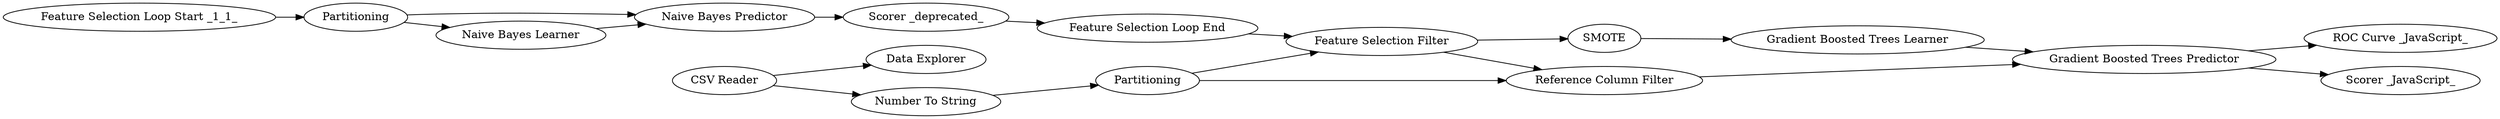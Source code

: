 digraph {
	4 -> 3
	823 -> 23
	23 -> 846
	2 -> 3
	22 -> 23
	7 -> 2
	4 -> 823
	8 -> 6
	1 -> 824
	845 -> 22
	23 -> 21
	6 -> 10
	824 -> 4
	1 -> 847
	3 -> 845
	10 -> 7
	3 -> 823
	9 -> 10
	6 -> 9
	846 [label="ROC Curve _JavaScript_"]
	1 [label="CSV Reader"]
	7 [label="Scorer _deprecated_"]
	22 [label="Gradient Boosted Trees Learner"]
	823 [label="Reference Column Filter"]
	9 [label="Naive Bayes Learner"]
	23 [label="Gradient Boosted Trees Predictor"]
	824 [label="Number To String"]
	4 [label=Partitioning]
	847 [label="Data Explorer"]
	21 [label="Scorer _JavaScript_"]
	6 [label=Partitioning]
	8 [label="Feature Selection Loop Start _1_1_"]
	845 [label=SMOTE]
	3 [label="Feature Selection Filter"]
	2 [label="Feature Selection Loop End"]
	10 [label="Naive Bayes Predictor"]
	rankdir=LR
}
